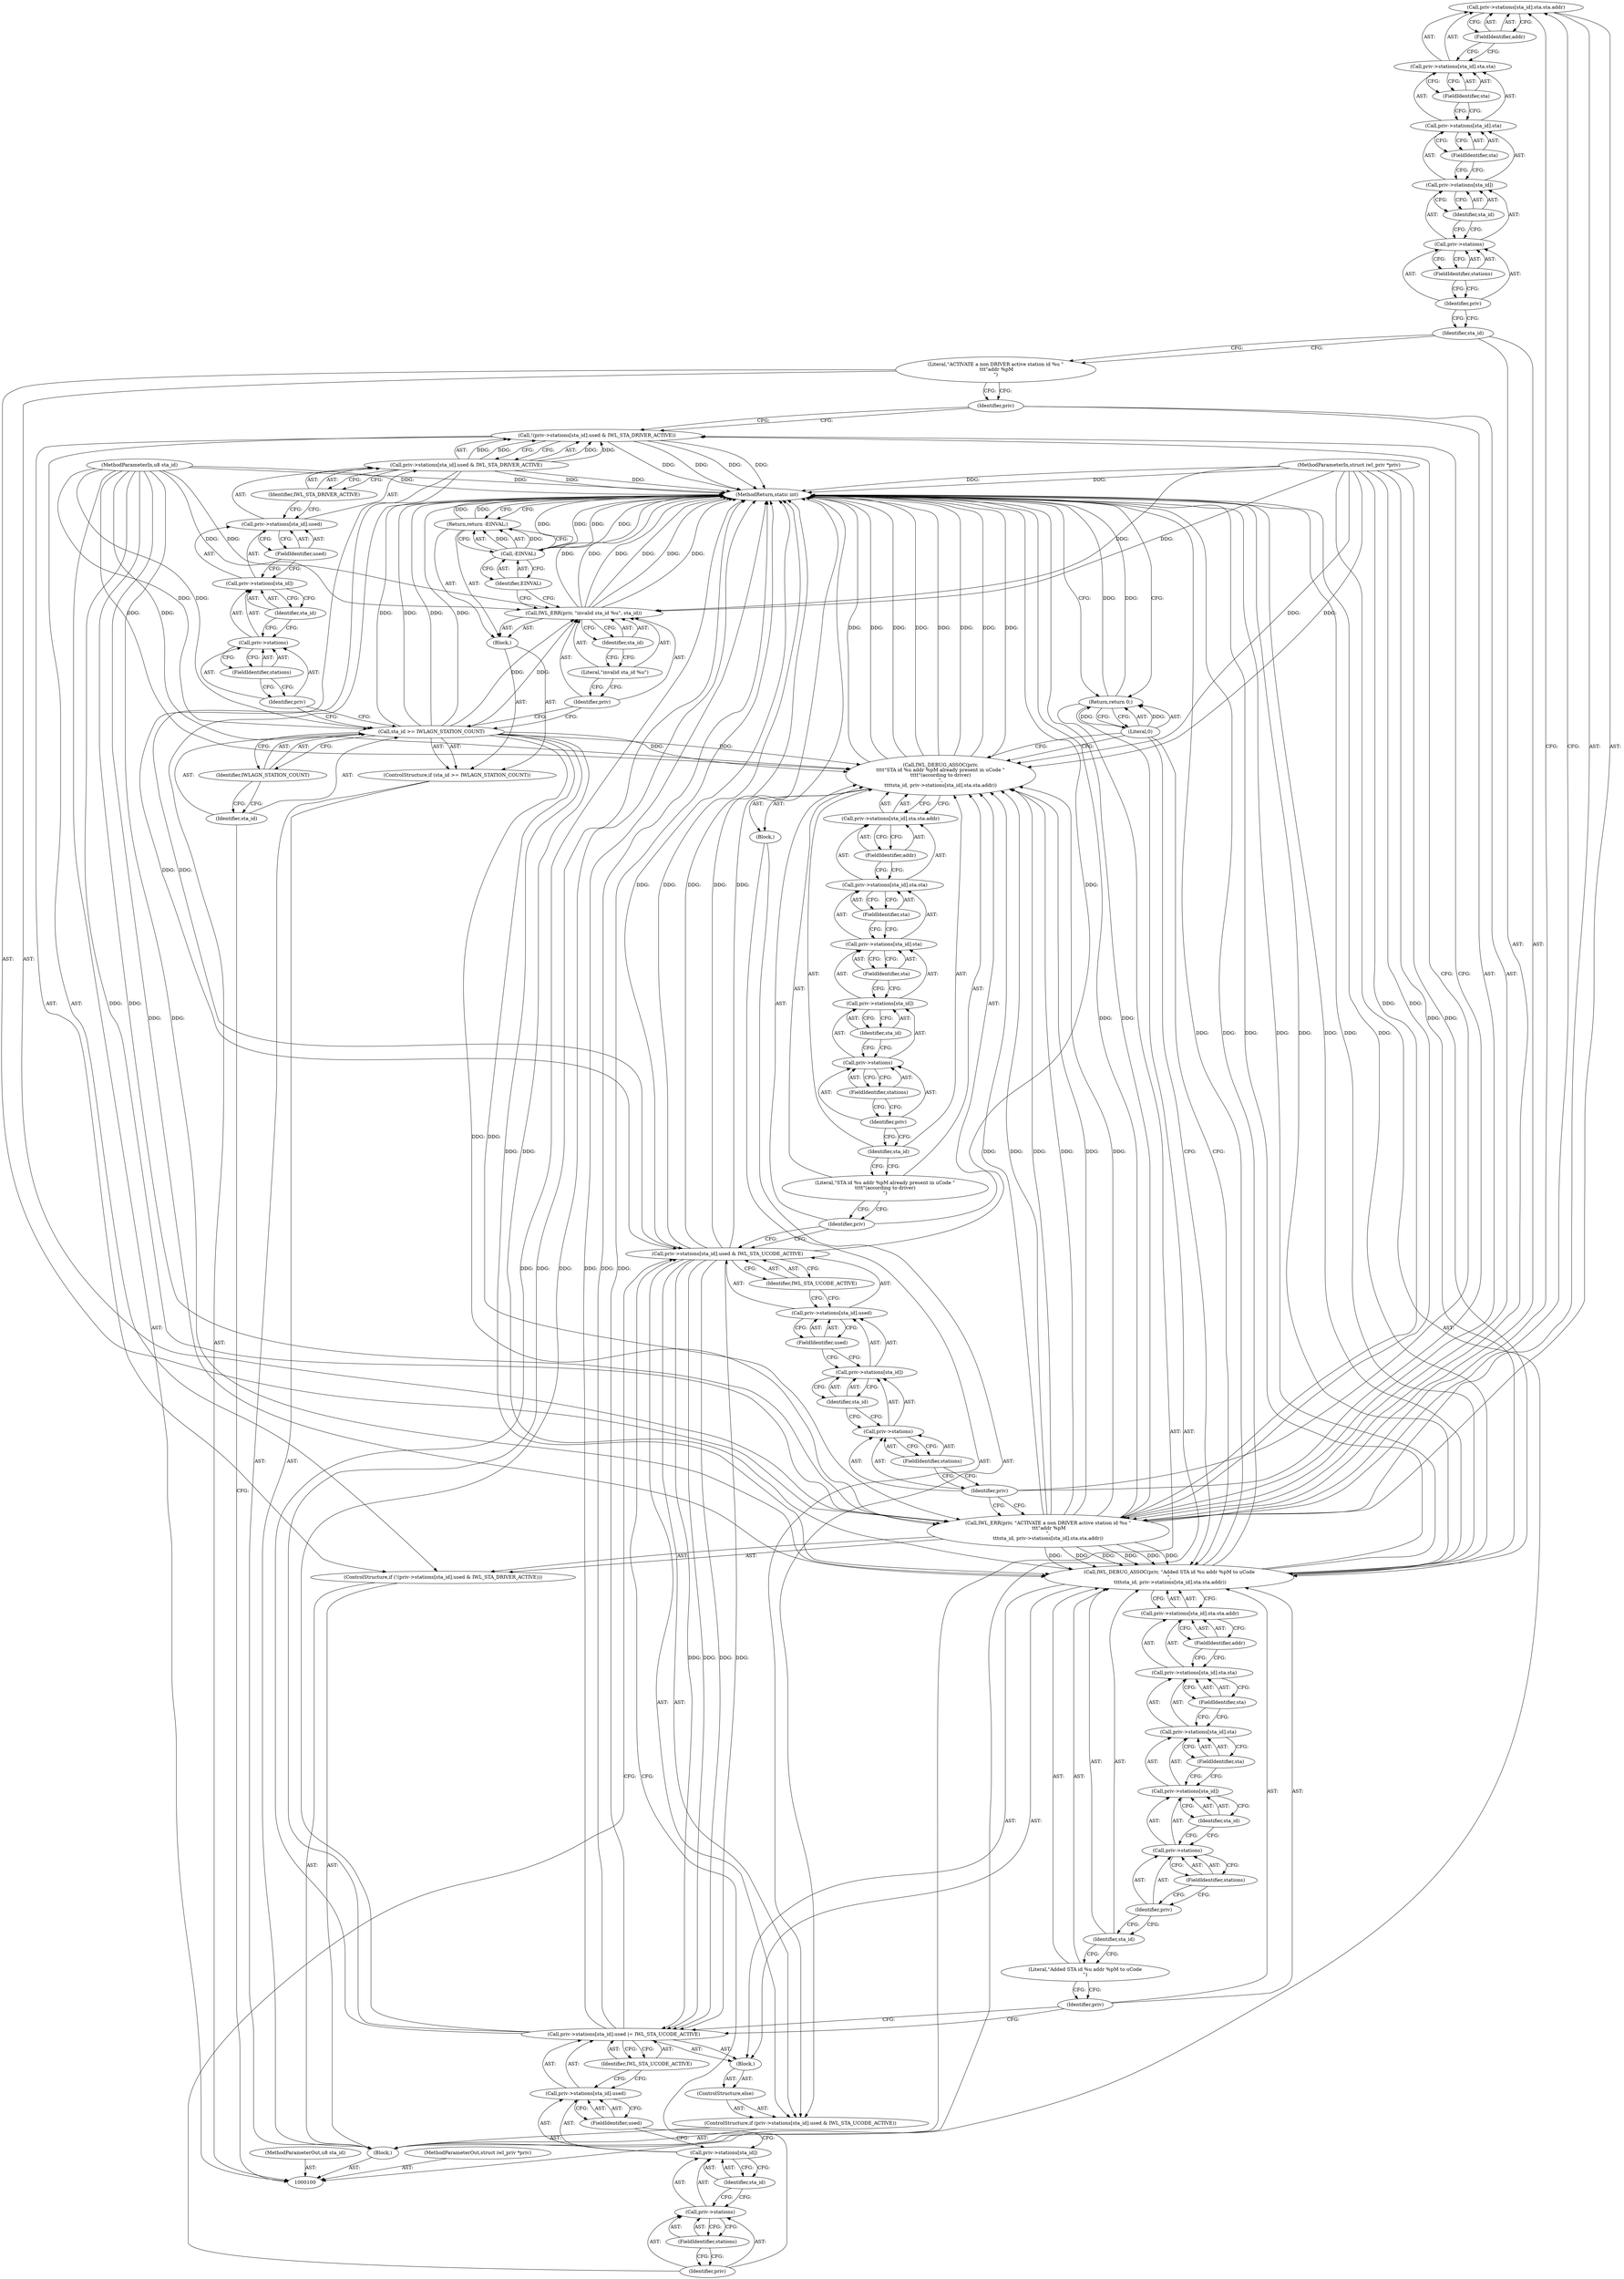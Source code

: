 digraph "0_linux_2da424b0773cea3db47e1e81db71eeebde8269d4_0" {
"1000131" [label="(Call,priv->stations[sta_id].sta.sta.addr)"];
"1000132" [label="(Call,priv->stations[sta_id].sta.sta)"];
"1000133" [label="(Call,priv->stations[sta_id].sta)"];
"1000134" [label="(Call,priv->stations[sta_id])"];
"1000135" [label="(Call,priv->stations)"];
"1000136" [label="(Identifier,priv)"];
"1000137" [label="(FieldIdentifier,stations)"];
"1000138" [label="(Identifier,sta_id)"];
"1000130" [label="(Identifier,sta_id)"];
"1000139" [label="(FieldIdentifier,sta)"];
"1000140" [label="(FieldIdentifier,sta)"];
"1000141" [label="(FieldIdentifier,addr)"];
"1000142" [label="(ControlStructure,if (priv->stations[sta_id].used & IWL_STA_UCODE_ACTIVE))"];
"1000148" [label="(FieldIdentifier,stations)"];
"1000149" [label="(Identifier,sta_id)"];
"1000150" [label="(FieldIdentifier,used)"];
"1000151" [label="(Identifier,IWL_STA_UCODE_ACTIVE)"];
"1000143" [label="(Call,priv->stations[sta_id].used & IWL_STA_UCODE_ACTIVE)"];
"1000144" [label="(Call,priv->stations[sta_id].used)"];
"1000145" [label="(Call,priv->stations[sta_id])"];
"1000146" [label="(Call,priv->stations)"];
"1000147" [label="(Identifier,priv)"];
"1000152" [label="(Block,)"];
"1000154" [label="(Identifier,priv)"];
"1000153" [label="(Call,IWL_DEBUG_ASSOC(priv,\n\t\t\t\t\"STA id %u addr %pM already present in uCode \"\n\t\t\t\t\"(according to driver)\n\",\n\t\t\t\tsta_id, priv->stations[sta_id].sta.sta.addr))"];
"1000155" [label="(Literal,\"STA id %u addr %pM already present in uCode \"\n\t\t\t\t\"(according to driver)\n\")"];
"1000157" [label="(Call,priv->stations[sta_id].sta.sta.addr)"];
"1000158" [label="(Call,priv->stations[sta_id].sta.sta)"];
"1000159" [label="(Call,priv->stations[sta_id].sta)"];
"1000160" [label="(Call,priv->stations[sta_id])"];
"1000161" [label="(Call,priv->stations)"];
"1000162" [label="(Identifier,priv)"];
"1000163" [label="(FieldIdentifier,stations)"];
"1000164" [label="(Identifier,sta_id)"];
"1000165" [label="(FieldIdentifier,sta)"];
"1000166" [label="(FieldIdentifier,sta)"];
"1000156" [label="(Identifier,sta_id)"];
"1000167" [label="(FieldIdentifier,addr)"];
"1000168" [label="(ControlStructure,else)"];
"1000169" [label="(Block,)"];
"1000176" [label="(Identifier,sta_id)"];
"1000170" [label="(Call,priv->stations[sta_id].used |= IWL_STA_UCODE_ACTIVE)"];
"1000171" [label="(Call,priv->stations[sta_id].used)"];
"1000172" [label="(Call,priv->stations[sta_id])"];
"1000173" [label="(Call,priv->stations)"];
"1000174" [label="(Identifier,priv)"];
"1000177" [label="(FieldIdentifier,used)"];
"1000178" [label="(Identifier,IWL_STA_UCODE_ACTIVE)"];
"1000175" [label="(FieldIdentifier,stations)"];
"1000196" [label="(MethodReturn,static int)"];
"1000101" [label="(MethodParameterIn,struct iwl_priv *priv)"];
"1000257" [label="(MethodParameterOut,struct iwl_priv *priv)"];
"1000102" [label="(MethodParameterIn,u8 sta_id)"];
"1000258" [label="(MethodParameterOut,u8 sta_id)"];
"1000180" [label="(Identifier,priv)"];
"1000181" [label="(Literal,\"Added STA id %u addr %pM to uCode\n\")"];
"1000179" [label="(Call,IWL_DEBUG_ASSOC(priv, \"Added STA id %u addr %pM to uCode\n\",\n \t\t\t\tsta_id, priv->stations[sta_id].sta.sta.addr))"];
"1000183" [label="(Call,priv->stations[sta_id].sta.sta.addr)"];
"1000184" [label="(Call,priv->stations[sta_id].sta.sta)"];
"1000185" [label="(Call,priv->stations[sta_id].sta)"];
"1000186" [label="(Call,priv->stations[sta_id])"];
"1000187" [label="(Call,priv->stations)"];
"1000188" [label="(Identifier,priv)"];
"1000189" [label="(FieldIdentifier,stations)"];
"1000190" [label="(Identifier,sta_id)"];
"1000191" [label="(FieldIdentifier,sta)"];
"1000192" [label="(FieldIdentifier,sta)"];
"1000193" [label="(FieldIdentifier,addr)"];
"1000182" [label="(Identifier,sta_id)"];
"1000194" [label="(Return,return 0;)"];
"1000195" [label="(Literal,0)"];
"1000103" [label="(Block,)"];
"1000104" [label="(ControlStructure,if (sta_id >= IWLAGN_STATION_COUNT))"];
"1000107" [label="(Identifier,IWLAGN_STATION_COUNT)"];
"1000108" [label="(Block,)"];
"1000105" [label="(Call,sta_id >= IWLAGN_STATION_COUNT)"];
"1000106" [label="(Identifier,sta_id)"];
"1000110" [label="(Identifier,priv)"];
"1000111" [label="(Literal,\"invalid sta_id %u\")"];
"1000109" [label="(Call,IWL_ERR(priv, \"invalid sta_id %u\", sta_id))"];
"1000112" [label="(Identifier,sta_id)"];
"1000115" [label="(Identifier,EINVAL)"];
"1000113" [label="(Return,return -EINVAL;)"];
"1000114" [label="(Call,-EINVAL)"];
"1000123" [label="(FieldIdentifier,stations)"];
"1000116" [label="(ControlStructure,if (!(priv->stations[sta_id].used & IWL_STA_DRIVER_ACTIVE)))"];
"1000124" [label="(Identifier,sta_id)"];
"1000125" [label="(FieldIdentifier,used)"];
"1000126" [label="(Identifier,IWL_STA_DRIVER_ACTIVE)"];
"1000117" [label="(Call,!(priv->stations[sta_id].used & IWL_STA_DRIVER_ACTIVE))"];
"1000118" [label="(Call,priv->stations[sta_id].used & IWL_STA_DRIVER_ACTIVE)"];
"1000119" [label="(Call,priv->stations[sta_id].used)"];
"1000120" [label="(Call,priv->stations[sta_id])"];
"1000121" [label="(Call,priv->stations)"];
"1000122" [label="(Identifier,priv)"];
"1000128" [label="(Identifier,priv)"];
"1000129" [label="(Literal,\"ACTIVATE a non DRIVER active station id %u \"\n \t\t\t\"addr %pM\n\")"];
"1000127" [label="(Call,IWL_ERR(priv, \"ACTIVATE a non DRIVER active station id %u \"\n \t\t\t\"addr %pM\n\",\n\t\t\tsta_id, priv->stations[sta_id].sta.sta.addr))"];
"1000131" -> "1000127"  [label="AST: "];
"1000131" -> "1000141"  [label="CFG: "];
"1000132" -> "1000131"  [label="AST: "];
"1000141" -> "1000131"  [label="AST: "];
"1000127" -> "1000131"  [label="CFG: "];
"1000132" -> "1000131"  [label="AST: "];
"1000132" -> "1000140"  [label="CFG: "];
"1000133" -> "1000132"  [label="AST: "];
"1000140" -> "1000132"  [label="AST: "];
"1000141" -> "1000132"  [label="CFG: "];
"1000133" -> "1000132"  [label="AST: "];
"1000133" -> "1000139"  [label="CFG: "];
"1000134" -> "1000133"  [label="AST: "];
"1000139" -> "1000133"  [label="AST: "];
"1000140" -> "1000133"  [label="CFG: "];
"1000134" -> "1000133"  [label="AST: "];
"1000134" -> "1000138"  [label="CFG: "];
"1000135" -> "1000134"  [label="AST: "];
"1000138" -> "1000134"  [label="AST: "];
"1000139" -> "1000134"  [label="CFG: "];
"1000135" -> "1000134"  [label="AST: "];
"1000135" -> "1000137"  [label="CFG: "];
"1000136" -> "1000135"  [label="AST: "];
"1000137" -> "1000135"  [label="AST: "];
"1000138" -> "1000135"  [label="CFG: "];
"1000136" -> "1000135"  [label="AST: "];
"1000136" -> "1000130"  [label="CFG: "];
"1000137" -> "1000136"  [label="CFG: "];
"1000137" -> "1000135"  [label="AST: "];
"1000137" -> "1000136"  [label="CFG: "];
"1000135" -> "1000137"  [label="CFG: "];
"1000138" -> "1000134"  [label="AST: "];
"1000138" -> "1000135"  [label="CFG: "];
"1000134" -> "1000138"  [label="CFG: "];
"1000130" -> "1000127"  [label="AST: "];
"1000130" -> "1000129"  [label="CFG: "];
"1000136" -> "1000130"  [label="CFG: "];
"1000139" -> "1000133"  [label="AST: "];
"1000139" -> "1000134"  [label="CFG: "];
"1000133" -> "1000139"  [label="CFG: "];
"1000140" -> "1000132"  [label="AST: "];
"1000140" -> "1000133"  [label="CFG: "];
"1000132" -> "1000140"  [label="CFG: "];
"1000141" -> "1000131"  [label="AST: "];
"1000141" -> "1000132"  [label="CFG: "];
"1000131" -> "1000141"  [label="CFG: "];
"1000142" -> "1000103"  [label="AST: "];
"1000143" -> "1000142"  [label="AST: "];
"1000152" -> "1000142"  [label="AST: "];
"1000168" -> "1000142"  [label="AST: "];
"1000148" -> "1000146"  [label="AST: "];
"1000148" -> "1000147"  [label="CFG: "];
"1000146" -> "1000148"  [label="CFG: "];
"1000149" -> "1000145"  [label="AST: "];
"1000149" -> "1000146"  [label="CFG: "];
"1000145" -> "1000149"  [label="CFG: "];
"1000150" -> "1000144"  [label="AST: "];
"1000150" -> "1000145"  [label="CFG: "];
"1000144" -> "1000150"  [label="CFG: "];
"1000151" -> "1000143"  [label="AST: "];
"1000151" -> "1000144"  [label="CFG: "];
"1000143" -> "1000151"  [label="CFG: "];
"1000143" -> "1000142"  [label="AST: "];
"1000143" -> "1000151"  [label="CFG: "];
"1000144" -> "1000143"  [label="AST: "];
"1000151" -> "1000143"  [label="AST: "];
"1000154" -> "1000143"  [label="CFG: "];
"1000174" -> "1000143"  [label="CFG: "];
"1000143" -> "1000196"  [label="DDG: "];
"1000143" -> "1000196"  [label="DDG: "];
"1000143" -> "1000196"  [label="DDG: "];
"1000118" -> "1000143"  [label="DDG: "];
"1000143" -> "1000170"  [label="DDG: "];
"1000143" -> "1000170"  [label="DDG: "];
"1000144" -> "1000143"  [label="AST: "];
"1000144" -> "1000150"  [label="CFG: "];
"1000145" -> "1000144"  [label="AST: "];
"1000150" -> "1000144"  [label="AST: "];
"1000151" -> "1000144"  [label="CFG: "];
"1000145" -> "1000144"  [label="AST: "];
"1000145" -> "1000149"  [label="CFG: "];
"1000146" -> "1000145"  [label="AST: "];
"1000149" -> "1000145"  [label="AST: "];
"1000150" -> "1000145"  [label="CFG: "];
"1000146" -> "1000145"  [label="AST: "];
"1000146" -> "1000148"  [label="CFG: "];
"1000147" -> "1000146"  [label="AST: "];
"1000148" -> "1000146"  [label="AST: "];
"1000149" -> "1000146"  [label="CFG: "];
"1000147" -> "1000146"  [label="AST: "];
"1000147" -> "1000127"  [label="CFG: "];
"1000147" -> "1000117"  [label="CFG: "];
"1000148" -> "1000147"  [label="CFG: "];
"1000152" -> "1000142"  [label="AST: "];
"1000153" -> "1000152"  [label="AST: "];
"1000154" -> "1000153"  [label="AST: "];
"1000154" -> "1000143"  [label="CFG: "];
"1000155" -> "1000154"  [label="CFG: "];
"1000153" -> "1000152"  [label="AST: "];
"1000153" -> "1000157"  [label="CFG: "];
"1000154" -> "1000153"  [label="AST: "];
"1000155" -> "1000153"  [label="AST: "];
"1000156" -> "1000153"  [label="AST: "];
"1000157" -> "1000153"  [label="AST: "];
"1000195" -> "1000153"  [label="CFG: "];
"1000153" -> "1000196"  [label="DDG: "];
"1000153" -> "1000196"  [label="DDG: "];
"1000153" -> "1000196"  [label="DDG: "];
"1000153" -> "1000196"  [label="DDG: "];
"1000127" -> "1000153"  [label="DDG: "];
"1000127" -> "1000153"  [label="DDG: "];
"1000127" -> "1000153"  [label="DDG: "];
"1000101" -> "1000153"  [label="DDG: "];
"1000105" -> "1000153"  [label="DDG: "];
"1000102" -> "1000153"  [label="DDG: "];
"1000155" -> "1000153"  [label="AST: "];
"1000155" -> "1000154"  [label="CFG: "];
"1000156" -> "1000155"  [label="CFG: "];
"1000157" -> "1000153"  [label="AST: "];
"1000157" -> "1000167"  [label="CFG: "];
"1000158" -> "1000157"  [label="AST: "];
"1000167" -> "1000157"  [label="AST: "];
"1000153" -> "1000157"  [label="CFG: "];
"1000158" -> "1000157"  [label="AST: "];
"1000158" -> "1000166"  [label="CFG: "];
"1000159" -> "1000158"  [label="AST: "];
"1000166" -> "1000158"  [label="AST: "];
"1000167" -> "1000158"  [label="CFG: "];
"1000159" -> "1000158"  [label="AST: "];
"1000159" -> "1000165"  [label="CFG: "];
"1000160" -> "1000159"  [label="AST: "];
"1000165" -> "1000159"  [label="AST: "];
"1000166" -> "1000159"  [label="CFG: "];
"1000160" -> "1000159"  [label="AST: "];
"1000160" -> "1000164"  [label="CFG: "];
"1000161" -> "1000160"  [label="AST: "];
"1000164" -> "1000160"  [label="AST: "];
"1000165" -> "1000160"  [label="CFG: "];
"1000161" -> "1000160"  [label="AST: "];
"1000161" -> "1000163"  [label="CFG: "];
"1000162" -> "1000161"  [label="AST: "];
"1000163" -> "1000161"  [label="AST: "];
"1000164" -> "1000161"  [label="CFG: "];
"1000162" -> "1000161"  [label="AST: "];
"1000162" -> "1000156"  [label="CFG: "];
"1000163" -> "1000162"  [label="CFG: "];
"1000163" -> "1000161"  [label="AST: "];
"1000163" -> "1000162"  [label="CFG: "];
"1000161" -> "1000163"  [label="CFG: "];
"1000164" -> "1000160"  [label="AST: "];
"1000164" -> "1000161"  [label="CFG: "];
"1000160" -> "1000164"  [label="CFG: "];
"1000165" -> "1000159"  [label="AST: "];
"1000165" -> "1000160"  [label="CFG: "];
"1000159" -> "1000165"  [label="CFG: "];
"1000166" -> "1000158"  [label="AST: "];
"1000166" -> "1000159"  [label="CFG: "];
"1000158" -> "1000166"  [label="CFG: "];
"1000156" -> "1000153"  [label="AST: "];
"1000156" -> "1000155"  [label="CFG: "];
"1000162" -> "1000156"  [label="CFG: "];
"1000167" -> "1000157"  [label="AST: "];
"1000167" -> "1000158"  [label="CFG: "];
"1000157" -> "1000167"  [label="CFG: "];
"1000168" -> "1000142"  [label="AST: "];
"1000169" -> "1000168"  [label="AST: "];
"1000169" -> "1000168"  [label="AST: "];
"1000170" -> "1000169"  [label="AST: "];
"1000179" -> "1000169"  [label="AST: "];
"1000176" -> "1000172"  [label="AST: "];
"1000176" -> "1000173"  [label="CFG: "];
"1000172" -> "1000176"  [label="CFG: "];
"1000170" -> "1000169"  [label="AST: "];
"1000170" -> "1000178"  [label="CFG: "];
"1000171" -> "1000170"  [label="AST: "];
"1000178" -> "1000170"  [label="AST: "];
"1000180" -> "1000170"  [label="CFG: "];
"1000170" -> "1000196"  [label="DDG: "];
"1000170" -> "1000196"  [label="DDG: "];
"1000170" -> "1000196"  [label="DDG: "];
"1000143" -> "1000170"  [label="DDG: "];
"1000143" -> "1000170"  [label="DDG: "];
"1000171" -> "1000170"  [label="AST: "];
"1000171" -> "1000177"  [label="CFG: "];
"1000172" -> "1000171"  [label="AST: "];
"1000177" -> "1000171"  [label="AST: "];
"1000178" -> "1000171"  [label="CFG: "];
"1000172" -> "1000171"  [label="AST: "];
"1000172" -> "1000176"  [label="CFG: "];
"1000173" -> "1000172"  [label="AST: "];
"1000176" -> "1000172"  [label="AST: "];
"1000177" -> "1000172"  [label="CFG: "];
"1000173" -> "1000172"  [label="AST: "];
"1000173" -> "1000175"  [label="CFG: "];
"1000174" -> "1000173"  [label="AST: "];
"1000175" -> "1000173"  [label="AST: "];
"1000176" -> "1000173"  [label="CFG: "];
"1000174" -> "1000173"  [label="AST: "];
"1000174" -> "1000143"  [label="CFG: "];
"1000175" -> "1000174"  [label="CFG: "];
"1000177" -> "1000171"  [label="AST: "];
"1000177" -> "1000172"  [label="CFG: "];
"1000171" -> "1000177"  [label="CFG: "];
"1000178" -> "1000170"  [label="AST: "];
"1000178" -> "1000171"  [label="CFG: "];
"1000170" -> "1000178"  [label="CFG: "];
"1000175" -> "1000173"  [label="AST: "];
"1000175" -> "1000174"  [label="CFG: "];
"1000173" -> "1000175"  [label="CFG: "];
"1000196" -> "1000100"  [label="AST: "];
"1000196" -> "1000113"  [label="CFG: "];
"1000196" -> "1000194"  [label="CFG: "];
"1000194" -> "1000196"  [label="DDG: "];
"1000118" -> "1000196"  [label="DDG: "];
"1000153" -> "1000196"  [label="DDG: "];
"1000153" -> "1000196"  [label="DDG: "];
"1000153" -> "1000196"  [label="DDG: "];
"1000153" -> "1000196"  [label="DDG: "];
"1000179" -> "1000196"  [label="DDG: "];
"1000179" -> "1000196"  [label="DDG: "];
"1000179" -> "1000196"  [label="DDG: "];
"1000179" -> "1000196"  [label="DDG: "];
"1000105" -> "1000196"  [label="DDG: "];
"1000105" -> "1000196"  [label="DDG: "];
"1000114" -> "1000196"  [label="DDG: "];
"1000114" -> "1000196"  [label="DDG: "];
"1000143" -> "1000196"  [label="DDG: "];
"1000143" -> "1000196"  [label="DDG: "];
"1000143" -> "1000196"  [label="DDG: "];
"1000117" -> "1000196"  [label="DDG: "];
"1000117" -> "1000196"  [label="DDG: "];
"1000170" -> "1000196"  [label="DDG: "];
"1000170" -> "1000196"  [label="DDG: "];
"1000170" -> "1000196"  [label="DDG: "];
"1000109" -> "1000196"  [label="DDG: "];
"1000109" -> "1000196"  [label="DDG: "];
"1000109" -> "1000196"  [label="DDG: "];
"1000127" -> "1000196"  [label="DDG: "];
"1000102" -> "1000196"  [label="DDG: "];
"1000101" -> "1000196"  [label="DDG: "];
"1000113" -> "1000196"  [label="DDG: "];
"1000101" -> "1000100"  [label="AST: "];
"1000101" -> "1000196"  [label="DDG: "];
"1000101" -> "1000109"  [label="DDG: "];
"1000101" -> "1000127"  [label="DDG: "];
"1000101" -> "1000153"  [label="DDG: "];
"1000101" -> "1000179"  [label="DDG: "];
"1000257" -> "1000100"  [label="AST: "];
"1000102" -> "1000100"  [label="AST: "];
"1000102" -> "1000196"  [label="DDG: "];
"1000102" -> "1000105"  [label="DDG: "];
"1000102" -> "1000109"  [label="DDG: "];
"1000102" -> "1000127"  [label="DDG: "];
"1000102" -> "1000153"  [label="DDG: "];
"1000102" -> "1000179"  [label="DDG: "];
"1000258" -> "1000100"  [label="AST: "];
"1000180" -> "1000179"  [label="AST: "];
"1000180" -> "1000170"  [label="CFG: "];
"1000181" -> "1000180"  [label="CFG: "];
"1000181" -> "1000179"  [label="AST: "];
"1000181" -> "1000180"  [label="CFG: "];
"1000182" -> "1000181"  [label="CFG: "];
"1000179" -> "1000169"  [label="AST: "];
"1000179" -> "1000183"  [label="CFG: "];
"1000180" -> "1000179"  [label="AST: "];
"1000181" -> "1000179"  [label="AST: "];
"1000182" -> "1000179"  [label="AST: "];
"1000183" -> "1000179"  [label="AST: "];
"1000195" -> "1000179"  [label="CFG: "];
"1000179" -> "1000196"  [label="DDG: "];
"1000179" -> "1000196"  [label="DDG: "];
"1000179" -> "1000196"  [label="DDG: "];
"1000179" -> "1000196"  [label="DDG: "];
"1000127" -> "1000179"  [label="DDG: "];
"1000127" -> "1000179"  [label="DDG: "];
"1000127" -> "1000179"  [label="DDG: "];
"1000101" -> "1000179"  [label="DDG: "];
"1000105" -> "1000179"  [label="DDG: "];
"1000102" -> "1000179"  [label="DDG: "];
"1000183" -> "1000179"  [label="AST: "];
"1000183" -> "1000193"  [label="CFG: "];
"1000184" -> "1000183"  [label="AST: "];
"1000193" -> "1000183"  [label="AST: "];
"1000179" -> "1000183"  [label="CFG: "];
"1000184" -> "1000183"  [label="AST: "];
"1000184" -> "1000192"  [label="CFG: "];
"1000185" -> "1000184"  [label="AST: "];
"1000192" -> "1000184"  [label="AST: "];
"1000193" -> "1000184"  [label="CFG: "];
"1000185" -> "1000184"  [label="AST: "];
"1000185" -> "1000191"  [label="CFG: "];
"1000186" -> "1000185"  [label="AST: "];
"1000191" -> "1000185"  [label="AST: "];
"1000192" -> "1000185"  [label="CFG: "];
"1000186" -> "1000185"  [label="AST: "];
"1000186" -> "1000190"  [label="CFG: "];
"1000187" -> "1000186"  [label="AST: "];
"1000190" -> "1000186"  [label="AST: "];
"1000191" -> "1000186"  [label="CFG: "];
"1000187" -> "1000186"  [label="AST: "];
"1000187" -> "1000189"  [label="CFG: "];
"1000188" -> "1000187"  [label="AST: "];
"1000189" -> "1000187"  [label="AST: "];
"1000190" -> "1000187"  [label="CFG: "];
"1000188" -> "1000187"  [label="AST: "];
"1000188" -> "1000182"  [label="CFG: "];
"1000189" -> "1000188"  [label="CFG: "];
"1000189" -> "1000187"  [label="AST: "];
"1000189" -> "1000188"  [label="CFG: "];
"1000187" -> "1000189"  [label="CFG: "];
"1000190" -> "1000186"  [label="AST: "];
"1000190" -> "1000187"  [label="CFG: "];
"1000186" -> "1000190"  [label="CFG: "];
"1000191" -> "1000185"  [label="AST: "];
"1000191" -> "1000186"  [label="CFG: "];
"1000185" -> "1000191"  [label="CFG: "];
"1000192" -> "1000184"  [label="AST: "];
"1000192" -> "1000185"  [label="CFG: "];
"1000184" -> "1000192"  [label="CFG: "];
"1000193" -> "1000183"  [label="AST: "];
"1000193" -> "1000184"  [label="CFG: "];
"1000183" -> "1000193"  [label="CFG: "];
"1000182" -> "1000179"  [label="AST: "];
"1000182" -> "1000181"  [label="CFG: "];
"1000188" -> "1000182"  [label="CFG: "];
"1000194" -> "1000103"  [label="AST: "];
"1000194" -> "1000195"  [label="CFG: "];
"1000195" -> "1000194"  [label="AST: "];
"1000196" -> "1000194"  [label="CFG: "];
"1000194" -> "1000196"  [label="DDG: "];
"1000195" -> "1000194"  [label="DDG: "];
"1000195" -> "1000194"  [label="AST: "];
"1000195" -> "1000153"  [label="CFG: "];
"1000195" -> "1000179"  [label="CFG: "];
"1000194" -> "1000195"  [label="CFG: "];
"1000195" -> "1000194"  [label="DDG: "];
"1000103" -> "1000100"  [label="AST: "];
"1000104" -> "1000103"  [label="AST: "];
"1000116" -> "1000103"  [label="AST: "];
"1000142" -> "1000103"  [label="AST: "];
"1000194" -> "1000103"  [label="AST: "];
"1000104" -> "1000103"  [label="AST: "];
"1000105" -> "1000104"  [label="AST: "];
"1000108" -> "1000104"  [label="AST: "];
"1000107" -> "1000105"  [label="AST: "];
"1000107" -> "1000106"  [label="CFG: "];
"1000105" -> "1000107"  [label="CFG: "];
"1000108" -> "1000104"  [label="AST: "];
"1000109" -> "1000108"  [label="AST: "];
"1000113" -> "1000108"  [label="AST: "];
"1000105" -> "1000104"  [label="AST: "];
"1000105" -> "1000107"  [label="CFG: "];
"1000106" -> "1000105"  [label="AST: "];
"1000107" -> "1000105"  [label="AST: "];
"1000110" -> "1000105"  [label="CFG: "];
"1000122" -> "1000105"  [label="CFG: "];
"1000105" -> "1000196"  [label="DDG: "];
"1000105" -> "1000196"  [label="DDG: "];
"1000102" -> "1000105"  [label="DDG: "];
"1000105" -> "1000109"  [label="DDG: "];
"1000105" -> "1000127"  [label="DDG: "];
"1000105" -> "1000153"  [label="DDG: "];
"1000105" -> "1000179"  [label="DDG: "];
"1000106" -> "1000105"  [label="AST: "];
"1000106" -> "1000100"  [label="CFG: "];
"1000107" -> "1000106"  [label="CFG: "];
"1000110" -> "1000109"  [label="AST: "];
"1000110" -> "1000105"  [label="CFG: "];
"1000111" -> "1000110"  [label="CFG: "];
"1000111" -> "1000109"  [label="AST: "];
"1000111" -> "1000110"  [label="CFG: "];
"1000112" -> "1000111"  [label="CFG: "];
"1000109" -> "1000108"  [label="AST: "];
"1000109" -> "1000112"  [label="CFG: "];
"1000110" -> "1000109"  [label="AST: "];
"1000111" -> "1000109"  [label="AST: "];
"1000112" -> "1000109"  [label="AST: "];
"1000115" -> "1000109"  [label="CFG: "];
"1000109" -> "1000196"  [label="DDG: "];
"1000109" -> "1000196"  [label="DDG: "];
"1000109" -> "1000196"  [label="DDG: "];
"1000101" -> "1000109"  [label="DDG: "];
"1000105" -> "1000109"  [label="DDG: "];
"1000102" -> "1000109"  [label="DDG: "];
"1000112" -> "1000109"  [label="AST: "];
"1000112" -> "1000111"  [label="CFG: "];
"1000109" -> "1000112"  [label="CFG: "];
"1000115" -> "1000114"  [label="AST: "];
"1000115" -> "1000109"  [label="CFG: "];
"1000114" -> "1000115"  [label="CFG: "];
"1000113" -> "1000108"  [label="AST: "];
"1000113" -> "1000114"  [label="CFG: "];
"1000114" -> "1000113"  [label="AST: "];
"1000196" -> "1000113"  [label="CFG: "];
"1000113" -> "1000196"  [label="DDG: "];
"1000114" -> "1000113"  [label="DDG: "];
"1000114" -> "1000113"  [label="AST: "];
"1000114" -> "1000115"  [label="CFG: "];
"1000115" -> "1000114"  [label="AST: "];
"1000113" -> "1000114"  [label="CFG: "];
"1000114" -> "1000196"  [label="DDG: "];
"1000114" -> "1000196"  [label="DDG: "];
"1000114" -> "1000113"  [label="DDG: "];
"1000123" -> "1000121"  [label="AST: "];
"1000123" -> "1000122"  [label="CFG: "];
"1000121" -> "1000123"  [label="CFG: "];
"1000116" -> "1000103"  [label="AST: "];
"1000117" -> "1000116"  [label="AST: "];
"1000127" -> "1000116"  [label="AST: "];
"1000124" -> "1000120"  [label="AST: "];
"1000124" -> "1000121"  [label="CFG: "];
"1000120" -> "1000124"  [label="CFG: "];
"1000125" -> "1000119"  [label="AST: "];
"1000125" -> "1000120"  [label="CFG: "];
"1000119" -> "1000125"  [label="CFG: "];
"1000126" -> "1000118"  [label="AST: "];
"1000126" -> "1000119"  [label="CFG: "];
"1000118" -> "1000126"  [label="CFG: "];
"1000117" -> "1000116"  [label="AST: "];
"1000117" -> "1000118"  [label="CFG: "];
"1000118" -> "1000117"  [label="AST: "];
"1000128" -> "1000117"  [label="CFG: "];
"1000147" -> "1000117"  [label="CFG: "];
"1000117" -> "1000196"  [label="DDG: "];
"1000117" -> "1000196"  [label="DDG: "];
"1000118" -> "1000117"  [label="DDG: "];
"1000118" -> "1000117"  [label="DDG: "];
"1000118" -> "1000117"  [label="AST: "];
"1000118" -> "1000126"  [label="CFG: "];
"1000119" -> "1000118"  [label="AST: "];
"1000126" -> "1000118"  [label="AST: "];
"1000117" -> "1000118"  [label="CFG: "];
"1000118" -> "1000196"  [label="DDG: "];
"1000118" -> "1000117"  [label="DDG: "];
"1000118" -> "1000117"  [label="DDG: "];
"1000118" -> "1000143"  [label="DDG: "];
"1000119" -> "1000118"  [label="AST: "];
"1000119" -> "1000125"  [label="CFG: "];
"1000120" -> "1000119"  [label="AST: "];
"1000125" -> "1000119"  [label="AST: "];
"1000126" -> "1000119"  [label="CFG: "];
"1000120" -> "1000119"  [label="AST: "];
"1000120" -> "1000124"  [label="CFG: "];
"1000121" -> "1000120"  [label="AST: "];
"1000124" -> "1000120"  [label="AST: "];
"1000125" -> "1000120"  [label="CFG: "];
"1000121" -> "1000120"  [label="AST: "];
"1000121" -> "1000123"  [label="CFG: "];
"1000122" -> "1000121"  [label="AST: "];
"1000123" -> "1000121"  [label="AST: "];
"1000124" -> "1000121"  [label="CFG: "];
"1000122" -> "1000121"  [label="AST: "];
"1000122" -> "1000105"  [label="CFG: "];
"1000123" -> "1000122"  [label="CFG: "];
"1000128" -> "1000127"  [label="AST: "];
"1000128" -> "1000117"  [label="CFG: "];
"1000129" -> "1000128"  [label="CFG: "];
"1000129" -> "1000127"  [label="AST: "];
"1000129" -> "1000128"  [label="CFG: "];
"1000130" -> "1000129"  [label="CFG: "];
"1000127" -> "1000116"  [label="AST: "];
"1000127" -> "1000131"  [label="CFG: "];
"1000128" -> "1000127"  [label="AST: "];
"1000129" -> "1000127"  [label="AST: "];
"1000130" -> "1000127"  [label="AST: "];
"1000131" -> "1000127"  [label="AST: "];
"1000147" -> "1000127"  [label="CFG: "];
"1000127" -> "1000196"  [label="DDG: "];
"1000101" -> "1000127"  [label="DDG: "];
"1000105" -> "1000127"  [label="DDG: "];
"1000102" -> "1000127"  [label="DDG: "];
"1000127" -> "1000153"  [label="DDG: "];
"1000127" -> "1000153"  [label="DDG: "];
"1000127" -> "1000153"  [label="DDG: "];
"1000127" -> "1000179"  [label="DDG: "];
"1000127" -> "1000179"  [label="DDG: "];
"1000127" -> "1000179"  [label="DDG: "];
}
